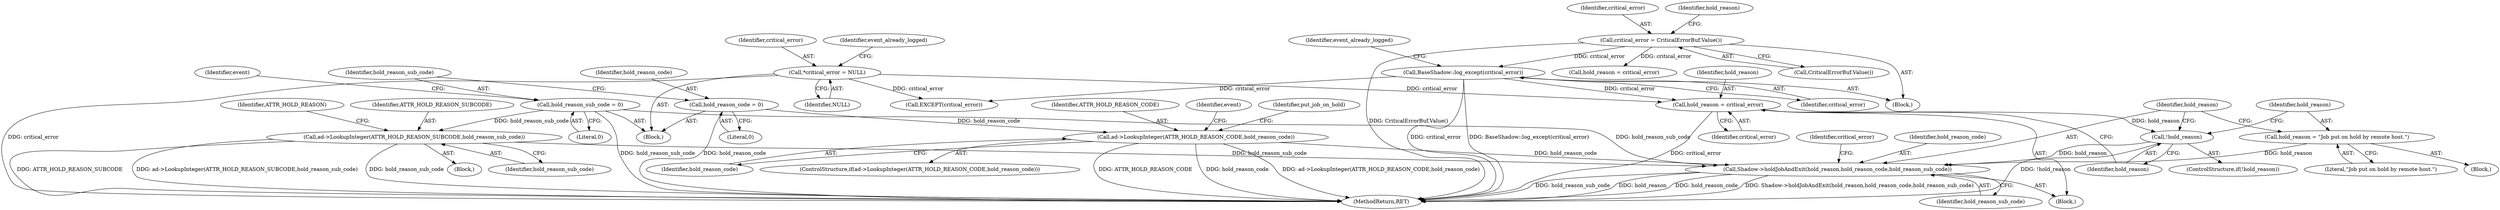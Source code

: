 digraph "0_htcondor_5e5571d1a431eb3c61977b6dd6ec90186ef79867_6@pointer" {
"1000262" [label="(Call,Shadow->holdJobAndExit(hold_reason,hold_reason_code,hold_reason_sub_code))"];
"1000259" [label="(Call,hold_reason = \"Job put on hold by remote host.\")"];
"1000256" [label="(Call,!hold_reason)"];
"1000252" [label="(Call,hold_reason = critical_error)"];
"1000224" [label="(Call,BaseShadow::log_except(critical_error))"];
"1000214" [label="(Call,critical_error = CriticalErrorBuf.Value())"];
"1000113" [label="(Call,*critical_error = NULL)"];
"1000156" [label="(Call,ad->LookupInteger(ATTR_HOLD_REASON_CODE,hold_reason_code))"];
"1000134" [label="(Call,hold_reason_code = 0)"];
"1000138" [label="(Call,hold_reason_sub_code = 0)"];
"1000163" [label="(Call,ad->LookupInteger(ATTR_HOLD_REASON_SUBCODE,hold_reason_sub_code))"];
"1000155" [label="(ControlStructure,if(ad->LookupInteger(ATTR_HOLD_REASON_CODE,hold_reason_code)))"];
"1000143" [label="(Identifier,event)"];
"1000161" [label="(Identifier,put_job_on_hold)"];
"1000263" [label="(Identifier,hold_reason)"];
"1000251" [label="(Block,)"];
"1000119" [label="(Identifier,event_already_logged)"];
"1000159" [label="(Block,)"];
"1000216" [label="(Call,CriticalErrorBuf.Value())"];
"1000136" [label="(Literal,0)"];
"1000139" [label="(Identifier,hold_reason_sub_code)"];
"1000267" [label="(Identifier,critical_error)"];
"1000254" [label="(Identifier,critical_error)"];
"1000140" [label="(Literal,0)"];
"1000253" [label="(Identifier,hold_reason)"];
"1000134" [label="(Call,hold_reason_code = 0)"];
"1000260" [label="(Identifier,hold_reason)"];
"1000102" [label="(Block,)"];
"1000274" [label="(Call,EXCEPT(critical_error))"];
"1000280" [label="(MethodReturn,RET)"];
"1000221" [label="(Call,hold_reason = critical_error)"];
"1000256" [label="(Call,!hold_reason)"];
"1000258" [label="(Block,)"];
"1000135" [label="(Identifier,hold_reason_code)"];
"1000215" [label="(Identifier,critical_error)"];
"1000261" [label="(Literal,\"Job put on hold by remote host.\")"];
"1000114" [label="(Identifier,critical_error)"];
"1000165" [label="(Identifier,hold_reason_sub_code)"];
"1000156" [label="(Call,ad->LookupInteger(ATTR_HOLD_REASON_CODE,hold_reason_code))"];
"1000157" [label="(Identifier,ATTR_HOLD_REASON_CODE)"];
"1000257" [label="(Identifier,hold_reason)"];
"1000225" [label="(Identifier,critical_error)"];
"1000209" [label="(Block,)"];
"1000167" [label="(Identifier,ATTR_HOLD_REASON)"];
"1000179" [label="(Identifier,event)"];
"1000262" [label="(Call,Shadow->holdJobAndExit(hold_reason,hold_reason_code,hold_reason_sub_code))"];
"1000138" [label="(Call,hold_reason_sub_code = 0)"];
"1000265" [label="(Identifier,hold_reason_sub_code)"];
"1000113" [label="(Call,*critical_error = NULL)"];
"1000264" [label="(Identifier,hold_reason_code)"];
"1000115" [label="(Identifier,NULL)"];
"1000158" [label="(Identifier,hold_reason_code)"];
"1000259" [label="(Call,hold_reason = \"Job put on hold by remote host.\")"];
"1000224" [label="(Call,BaseShadow::log_except(critical_error))"];
"1000219" [label="(Identifier,hold_reason)"];
"1000163" [label="(Call,ad->LookupInteger(ATTR_HOLD_REASON_SUBCODE,hold_reason_sub_code))"];
"1000252" [label="(Call,hold_reason = critical_error)"];
"1000214" [label="(Call,critical_error = CriticalErrorBuf.Value())"];
"1000164" [label="(Identifier,ATTR_HOLD_REASON_SUBCODE)"];
"1000227" [label="(Identifier,event_already_logged)"];
"1000255" [label="(ControlStructure,if(!hold_reason))"];
"1000262" -> "1000251"  [label="AST: "];
"1000262" -> "1000265"  [label="CFG: "];
"1000263" -> "1000262"  [label="AST: "];
"1000264" -> "1000262"  [label="AST: "];
"1000265" -> "1000262"  [label="AST: "];
"1000267" -> "1000262"  [label="CFG: "];
"1000262" -> "1000280"  [label="DDG: hold_reason_sub_code"];
"1000262" -> "1000280"  [label="DDG: hold_reason"];
"1000262" -> "1000280"  [label="DDG: hold_reason_code"];
"1000262" -> "1000280"  [label="DDG: Shadow->holdJobAndExit(hold_reason,hold_reason_code,hold_reason_sub_code)"];
"1000259" -> "1000262"  [label="DDG: hold_reason"];
"1000256" -> "1000262"  [label="DDG: hold_reason"];
"1000156" -> "1000262"  [label="DDG: hold_reason_code"];
"1000138" -> "1000262"  [label="DDG: hold_reason_sub_code"];
"1000163" -> "1000262"  [label="DDG: hold_reason_sub_code"];
"1000259" -> "1000258"  [label="AST: "];
"1000259" -> "1000261"  [label="CFG: "];
"1000260" -> "1000259"  [label="AST: "];
"1000261" -> "1000259"  [label="AST: "];
"1000263" -> "1000259"  [label="CFG: "];
"1000256" -> "1000255"  [label="AST: "];
"1000256" -> "1000257"  [label="CFG: "];
"1000257" -> "1000256"  [label="AST: "];
"1000260" -> "1000256"  [label="CFG: "];
"1000263" -> "1000256"  [label="CFG: "];
"1000256" -> "1000280"  [label="DDG: !hold_reason"];
"1000252" -> "1000256"  [label="DDG: hold_reason"];
"1000252" -> "1000251"  [label="AST: "];
"1000252" -> "1000254"  [label="CFG: "];
"1000253" -> "1000252"  [label="AST: "];
"1000254" -> "1000252"  [label="AST: "];
"1000257" -> "1000252"  [label="CFG: "];
"1000252" -> "1000280"  [label="DDG: critical_error"];
"1000224" -> "1000252"  [label="DDG: critical_error"];
"1000113" -> "1000252"  [label="DDG: critical_error"];
"1000224" -> "1000209"  [label="AST: "];
"1000224" -> "1000225"  [label="CFG: "];
"1000225" -> "1000224"  [label="AST: "];
"1000227" -> "1000224"  [label="CFG: "];
"1000224" -> "1000280"  [label="DDG: critical_error"];
"1000224" -> "1000280"  [label="DDG: BaseShadow::log_except(critical_error)"];
"1000214" -> "1000224"  [label="DDG: critical_error"];
"1000224" -> "1000274"  [label="DDG: critical_error"];
"1000214" -> "1000209"  [label="AST: "];
"1000214" -> "1000216"  [label="CFG: "];
"1000215" -> "1000214"  [label="AST: "];
"1000216" -> "1000214"  [label="AST: "];
"1000219" -> "1000214"  [label="CFG: "];
"1000214" -> "1000280"  [label="DDG: CriticalErrorBuf.Value()"];
"1000214" -> "1000221"  [label="DDG: critical_error"];
"1000113" -> "1000102"  [label="AST: "];
"1000113" -> "1000115"  [label="CFG: "];
"1000114" -> "1000113"  [label="AST: "];
"1000115" -> "1000113"  [label="AST: "];
"1000119" -> "1000113"  [label="CFG: "];
"1000113" -> "1000280"  [label="DDG: critical_error"];
"1000113" -> "1000274"  [label="DDG: critical_error"];
"1000156" -> "1000155"  [label="AST: "];
"1000156" -> "1000158"  [label="CFG: "];
"1000157" -> "1000156"  [label="AST: "];
"1000158" -> "1000156"  [label="AST: "];
"1000161" -> "1000156"  [label="CFG: "];
"1000179" -> "1000156"  [label="CFG: "];
"1000156" -> "1000280"  [label="DDG: ATTR_HOLD_REASON_CODE"];
"1000156" -> "1000280"  [label="DDG: hold_reason_code"];
"1000156" -> "1000280"  [label="DDG: ad->LookupInteger(ATTR_HOLD_REASON_CODE,hold_reason_code)"];
"1000134" -> "1000156"  [label="DDG: hold_reason_code"];
"1000134" -> "1000102"  [label="AST: "];
"1000134" -> "1000136"  [label="CFG: "];
"1000135" -> "1000134"  [label="AST: "];
"1000136" -> "1000134"  [label="AST: "];
"1000139" -> "1000134"  [label="CFG: "];
"1000134" -> "1000280"  [label="DDG: hold_reason_code"];
"1000138" -> "1000102"  [label="AST: "];
"1000138" -> "1000140"  [label="CFG: "];
"1000139" -> "1000138"  [label="AST: "];
"1000140" -> "1000138"  [label="AST: "];
"1000143" -> "1000138"  [label="CFG: "];
"1000138" -> "1000280"  [label="DDG: hold_reason_sub_code"];
"1000138" -> "1000163"  [label="DDG: hold_reason_sub_code"];
"1000163" -> "1000159"  [label="AST: "];
"1000163" -> "1000165"  [label="CFG: "];
"1000164" -> "1000163"  [label="AST: "];
"1000165" -> "1000163"  [label="AST: "];
"1000167" -> "1000163"  [label="CFG: "];
"1000163" -> "1000280"  [label="DDG: ATTR_HOLD_REASON_SUBCODE"];
"1000163" -> "1000280"  [label="DDG: ad->LookupInteger(ATTR_HOLD_REASON_SUBCODE,hold_reason_sub_code)"];
"1000163" -> "1000280"  [label="DDG: hold_reason_sub_code"];
}
